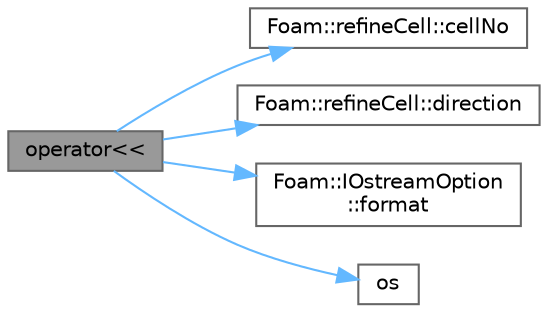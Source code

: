 digraph "operator&lt;&lt;"
{
 // LATEX_PDF_SIZE
  bgcolor="transparent";
  edge [fontname=Helvetica,fontsize=10,labelfontname=Helvetica,labelfontsize=10];
  node [fontname=Helvetica,fontsize=10,shape=box,height=0.2,width=0.4];
  rankdir="LR";
  Node1 [id="Node000001",label="operator\<\<",height=0.2,width=0.4,color="gray40", fillcolor="grey60", style="filled", fontcolor="black",tooltip=" "];
  Node1 -> Node2 [id="edge1_Node000001_Node000002",color="steelblue1",style="solid",tooltip=" "];
  Node2 [id="Node000002",label="Foam::refineCell::cellNo",height=0.2,width=0.4,color="grey40", fillcolor="white", style="filled",URL="$classFoam_1_1refineCell.html#a692d6b50b91a80db27b63ba93762be29",tooltip=" "];
  Node1 -> Node3 [id="edge2_Node000001_Node000003",color="steelblue1",style="solid",tooltip=" "];
  Node3 [id="Node000003",label="Foam::refineCell::direction",height=0.2,width=0.4,color="grey40", fillcolor="white", style="filled",URL="$classFoam_1_1refineCell.html#a470b3bc7671f5267fb1272c308a01e5e",tooltip=" "];
  Node1 -> Node4 [id="edge3_Node000001_Node000004",color="steelblue1",style="solid",tooltip=" "];
  Node4 [id="Node000004",label="Foam::IOstreamOption\l::format",height=0.2,width=0.4,color="grey40", fillcolor="white", style="filled",URL="$classFoam_1_1IOstreamOption.html#a36d0e60e08757dfbb7d9c9014c03b629",tooltip=" "];
  Node1 -> Node5 [id="edge4_Node000001_Node000005",color="steelblue1",style="solid",tooltip=" "];
  Node5 [id="Node000005",label="os",height=0.2,width=0.4,color="grey40", fillcolor="white", style="filled",URL="$faMeshWriteEdgesOBJ_8H.html#abea05d50bd7259b44f2002c0382ba13e",tooltip=" "];
}
